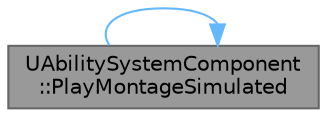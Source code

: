 digraph "UAbilitySystemComponent::PlayMontageSimulated"
{
 // INTERACTIVE_SVG=YES
 // LATEX_PDF_SIZE
  bgcolor="transparent";
  edge [fontname=Helvetica,fontsize=10,labelfontname=Helvetica,labelfontsize=10];
  node [fontname=Helvetica,fontsize=10,shape=box,height=0.2,width=0.4];
  rankdir="LR";
  Node1 [id="Node000001",label="UAbilitySystemComponent\l::PlayMontageSimulated",height=0.2,width=0.4,color="gray40", fillcolor="grey60", style="filled", fontcolor="black",tooltip="Plays a montage without updating replication/prediction structures."];
  Node1 -> Node1 [id="edge1_Node000001_Node000001",color="steelblue1",style="solid",tooltip=" "];
}
